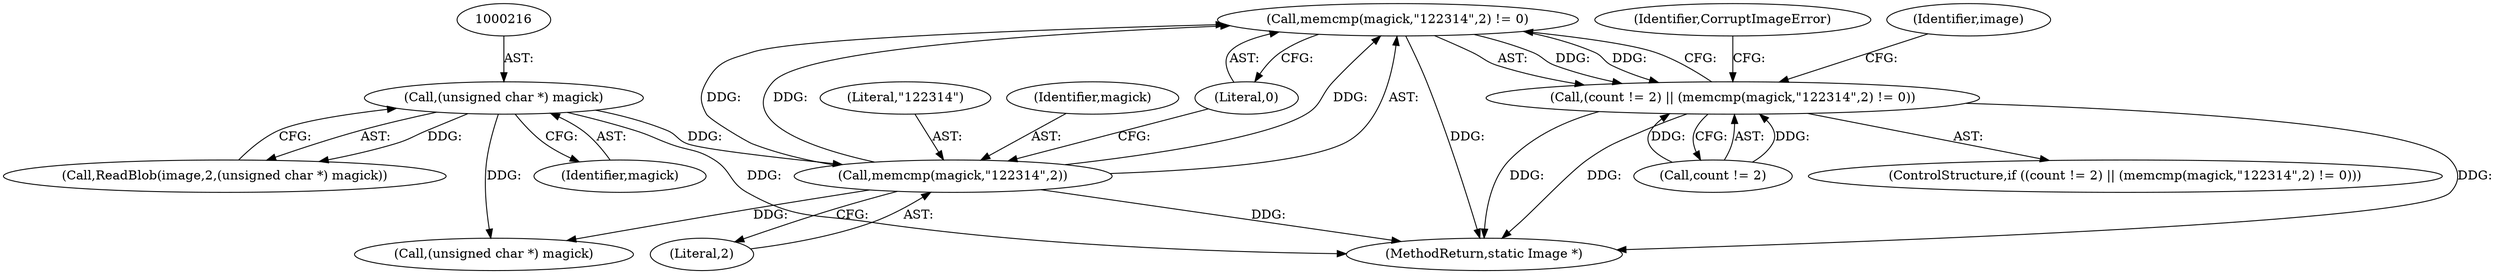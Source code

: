 digraph "0_ImageMagick_73fb0aac5b958521e1511e179ecc0ad49f70ebaf@API" {
"1000223" [label="(Call,memcmp(magick,\"\122\314\",2) != 0)"];
"1000224" [label="(Call,memcmp(magick,\"\122\314\",2))"];
"1000215" [label="(Call,(unsigned char *) magick)"];
"1000219" [label="(Call,(count != 2) || (memcmp(magick,\"\122\314\",2) != 0))"];
"1000228" [label="(Literal,0)"];
"1000226" [label="(Literal,\"\122\314\")"];
"1000215" [label="(Call,(unsigned char *) magick)"];
"1000230" [label="(Identifier,CorruptImageError)"];
"1000212" [label="(Call,ReadBlob(image,2,(unsigned char *) magick))"];
"1001944" [label="(MethodReturn,static Image *)"];
"1001875" [label="(Call,(unsigned char *) magick)"];
"1000224" [label="(Call,memcmp(magick,\"\122\314\",2))"];
"1000220" [label="(Call,count != 2)"];
"1000225" [label="(Identifier,magick)"];
"1000223" [label="(Call,memcmp(magick,\"\122\314\",2) != 0)"];
"1000218" [label="(ControlStructure,if ((count != 2) || (memcmp(magick,\"\122\314\",2) != 0)))"];
"1000237" [label="(Identifier,image)"];
"1000219" [label="(Call,(count != 2) || (memcmp(magick,\"\122\314\",2) != 0))"];
"1000227" [label="(Literal,2)"];
"1000217" [label="(Identifier,magick)"];
"1000223" -> "1000219"  [label="AST: "];
"1000223" -> "1000228"  [label="CFG: "];
"1000224" -> "1000223"  [label="AST: "];
"1000228" -> "1000223"  [label="AST: "];
"1000219" -> "1000223"  [label="CFG: "];
"1000223" -> "1001944"  [label="DDG: "];
"1000223" -> "1000219"  [label="DDG: "];
"1000223" -> "1000219"  [label="DDG: "];
"1000224" -> "1000223"  [label="DDG: "];
"1000224" -> "1000223"  [label="DDG: "];
"1000224" -> "1000223"  [label="DDG: "];
"1000224" -> "1000227"  [label="CFG: "];
"1000225" -> "1000224"  [label="AST: "];
"1000226" -> "1000224"  [label="AST: "];
"1000227" -> "1000224"  [label="AST: "];
"1000228" -> "1000224"  [label="CFG: "];
"1000224" -> "1001944"  [label="DDG: "];
"1000215" -> "1000224"  [label="DDG: "];
"1000224" -> "1001875"  [label="DDG: "];
"1000215" -> "1000212"  [label="AST: "];
"1000215" -> "1000217"  [label="CFG: "];
"1000216" -> "1000215"  [label="AST: "];
"1000217" -> "1000215"  [label="AST: "];
"1000212" -> "1000215"  [label="CFG: "];
"1000215" -> "1001944"  [label="DDG: "];
"1000215" -> "1000212"  [label="DDG: "];
"1000215" -> "1001875"  [label="DDG: "];
"1000219" -> "1000218"  [label="AST: "];
"1000219" -> "1000220"  [label="CFG: "];
"1000220" -> "1000219"  [label="AST: "];
"1000230" -> "1000219"  [label="CFG: "];
"1000237" -> "1000219"  [label="CFG: "];
"1000219" -> "1001944"  [label="DDG: "];
"1000219" -> "1001944"  [label="DDG: "];
"1000219" -> "1001944"  [label="DDG: "];
"1000220" -> "1000219"  [label="DDG: "];
"1000220" -> "1000219"  [label="DDG: "];
}

